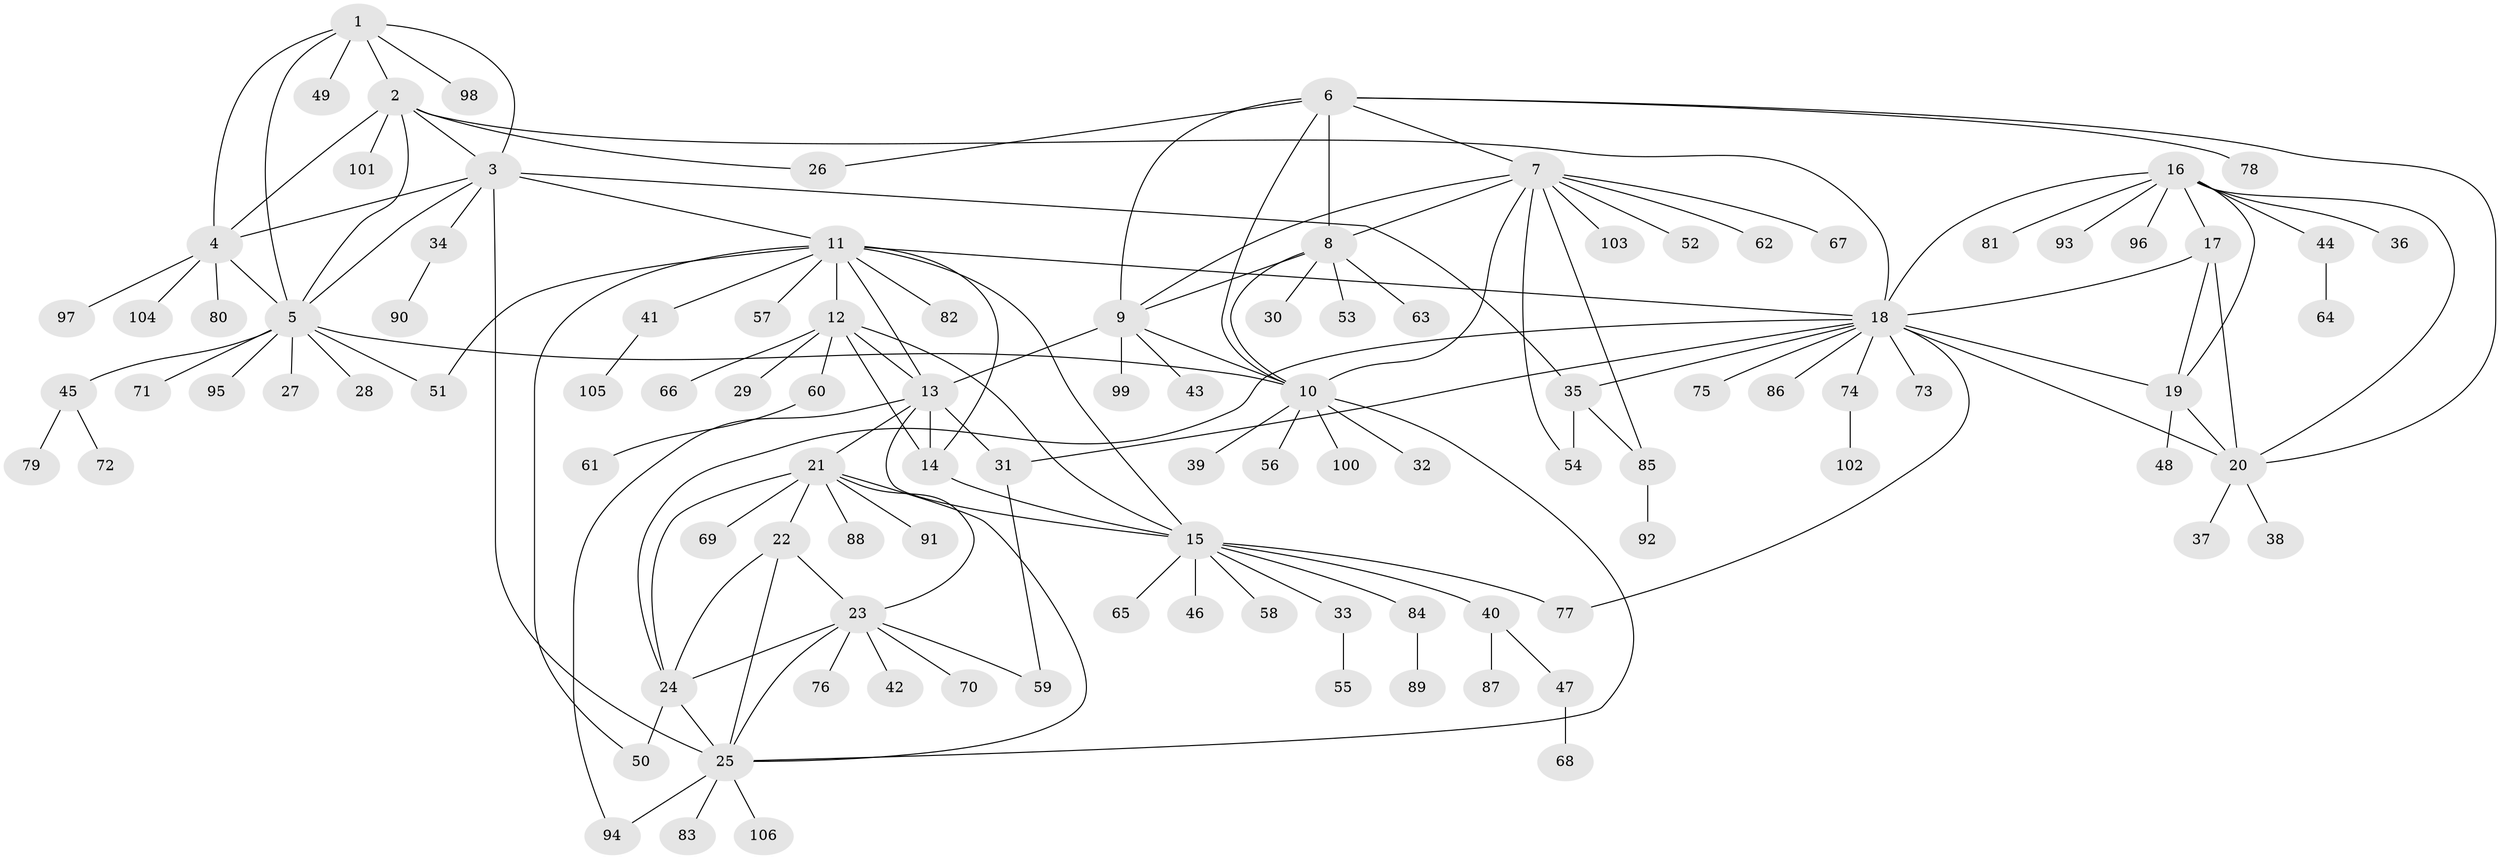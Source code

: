 // Generated by graph-tools (version 1.1) at 2025/50/03/09/25 03:50:38]
// undirected, 106 vertices, 151 edges
graph export_dot {
graph [start="1"]
  node [color=gray90,style=filled];
  1;
  2;
  3;
  4;
  5;
  6;
  7;
  8;
  9;
  10;
  11;
  12;
  13;
  14;
  15;
  16;
  17;
  18;
  19;
  20;
  21;
  22;
  23;
  24;
  25;
  26;
  27;
  28;
  29;
  30;
  31;
  32;
  33;
  34;
  35;
  36;
  37;
  38;
  39;
  40;
  41;
  42;
  43;
  44;
  45;
  46;
  47;
  48;
  49;
  50;
  51;
  52;
  53;
  54;
  55;
  56;
  57;
  58;
  59;
  60;
  61;
  62;
  63;
  64;
  65;
  66;
  67;
  68;
  69;
  70;
  71;
  72;
  73;
  74;
  75;
  76;
  77;
  78;
  79;
  80;
  81;
  82;
  83;
  84;
  85;
  86;
  87;
  88;
  89;
  90;
  91;
  92;
  93;
  94;
  95;
  96;
  97;
  98;
  99;
  100;
  101;
  102;
  103;
  104;
  105;
  106;
  1 -- 2;
  1 -- 3;
  1 -- 4;
  1 -- 5;
  1 -- 49;
  1 -- 98;
  2 -- 3;
  2 -- 4;
  2 -- 5;
  2 -- 18;
  2 -- 26;
  2 -- 101;
  3 -- 4;
  3 -- 5;
  3 -- 11;
  3 -- 25;
  3 -- 34;
  3 -- 35;
  4 -- 5;
  4 -- 80;
  4 -- 97;
  4 -- 104;
  5 -- 10;
  5 -- 27;
  5 -- 28;
  5 -- 45;
  5 -- 51;
  5 -- 71;
  5 -- 95;
  6 -- 7;
  6 -- 8;
  6 -- 9;
  6 -- 10;
  6 -- 20;
  6 -- 26;
  6 -- 78;
  7 -- 8;
  7 -- 9;
  7 -- 10;
  7 -- 52;
  7 -- 54;
  7 -- 62;
  7 -- 67;
  7 -- 85;
  7 -- 103;
  8 -- 9;
  8 -- 10;
  8 -- 30;
  8 -- 53;
  8 -- 63;
  9 -- 10;
  9 -- 13;
  9 -- 43;
  9 -- 99;
  10 -- 25;
  10 -- 32;
  10 -- 39;
  10 -- 56;
  10 -- 100;
  11 -- 12;
  11 -- 13;
  11 -- 14;
  11 -- 15;
  11 -- 18;
  11 -- 41;
  11 -- 50;
  11 -- 51;
  11 -- 57;
  11 -- 82;
  12 -- 13;
  12 -- 14;
  12 -- 15;
  12 -- 29;
  12 -- 60;
  12 -- 66;
  13 -- 14;
  13 -- 15;
  13 -- 21;
  13 -- 31;
  13 -- 94;
  14 -- 15;
  15 -- 33;
  15 -- 40;
  15 -- 46;
  15 -- 58;
  15 -- 65;
  15 -- 77;
  15 -- 84;
  16 -- 17;
  16 -- 18;
  16 -- 19;
  16 -- 20;
  16 -- 36;
  16 -- 44;
  16 -- 81;
  16 -- 93;
  16 -- 96;
  17 -- 18;
  17 -- 19;
  17 -- 20;
  18 -- 19;
  18 -- 20;
  18 -- 24;
  18 -- 31;
  18 -- 35;
  18 -- 73;
  18 -- 74;
  18 -- 75;
  18 -- 77;
  18 -- 86;
  19 -- 20;
  19 -- 48;
  20 -- 37;
  20 -- 38;
  21 -- 22;
  21 -- 23;
  21 -- 24;
  21 -- 25;
  21 -- 69;
  21 -- 88;
  21 -- 91;
  22 -- 23;
  22 -- 24;
  22 -- 25;
  23 -- 24;
  23 -- 25;
  23 -- 42;
  23 -- 59;
  23 -- 70;
  23 -- 76;
  24 -- 25;
  24 -- 50;
  25 -- 83;
  25 -- 94;
  25 -- 106;
  31 -- 59;
  33 -- 55;
  34 -- 90;
  35 -- 54;
  35 -- 85;
  40 -- 47;
  40 -- 87;
  41 -- 105;
  44 -- 64;
  45 -- 72;
  45 -- 79;
  47 -- 68;
  60 -- 61;
  74 -- 102;
  84 -- 89;
  85 -- 92;
}
